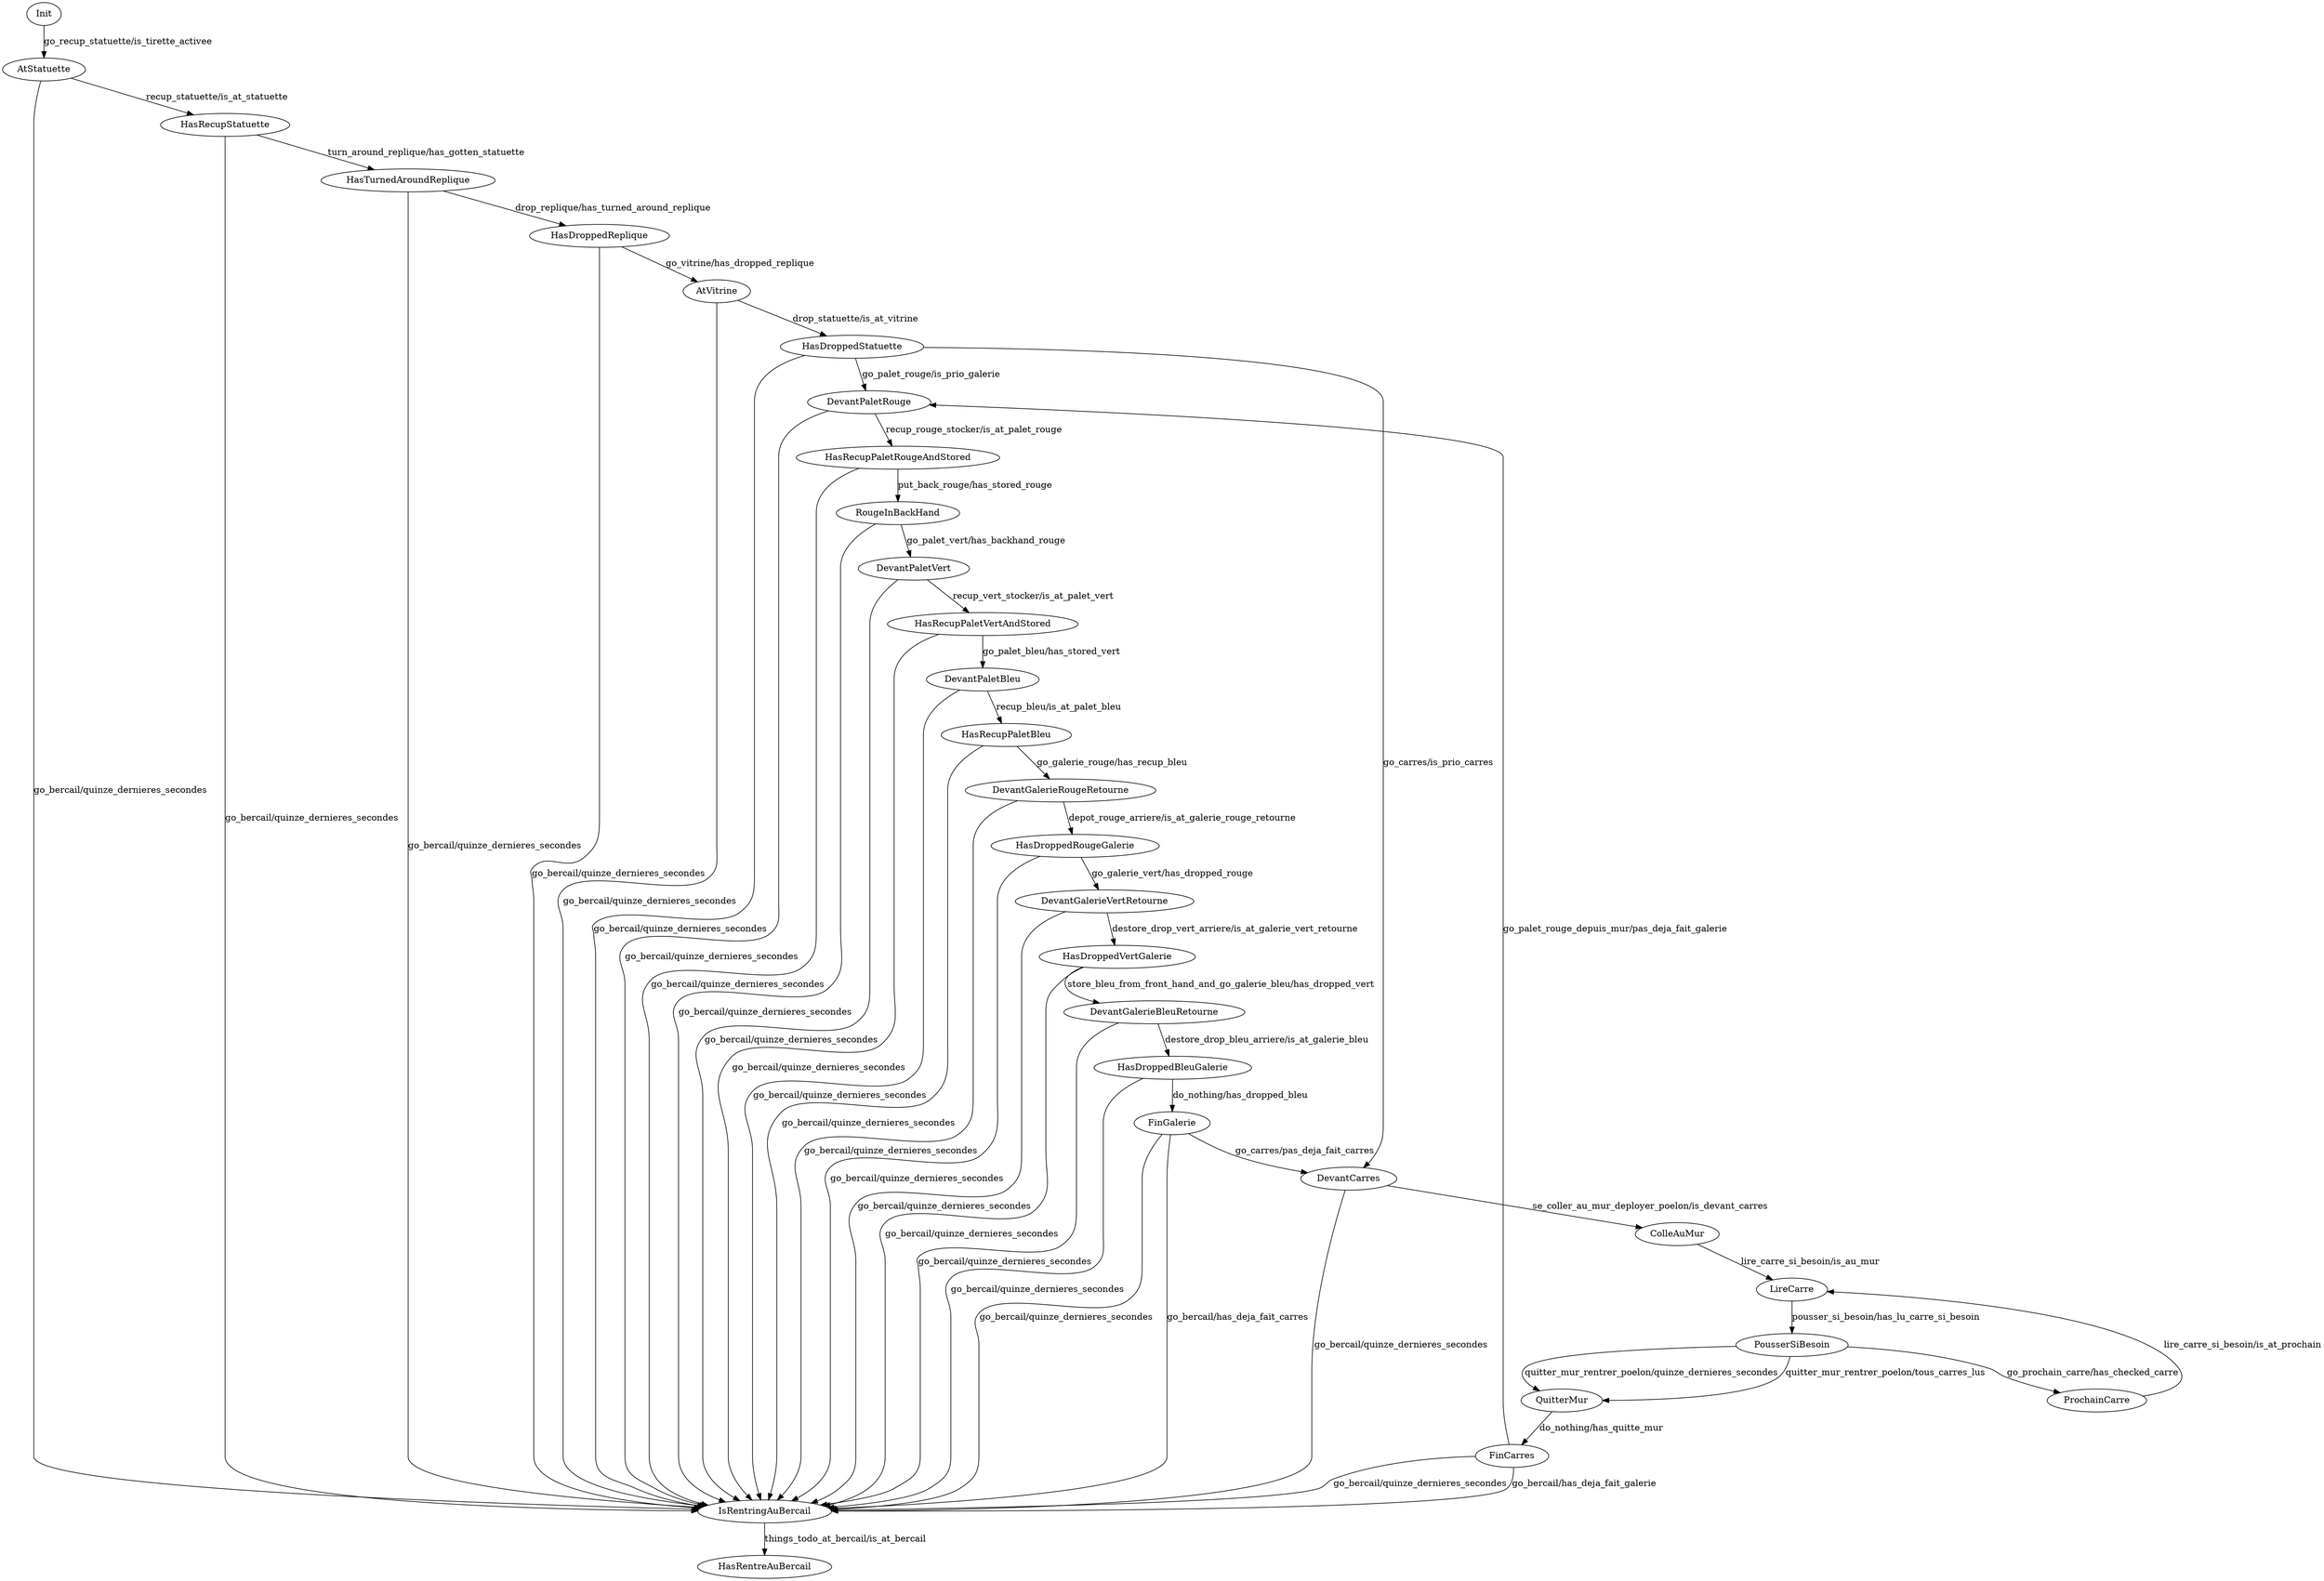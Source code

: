 //init Init
digraph EnacStrat {
    Init [comment="on_init"]
    //retour au bercail en cas de pb de temps
    {AtStatuette HasRecupStatuette HasTurnedAroundReplique HasDroppedReplique AtVitrine HasDroppedStatuette
        DevantPaletRouge HasRecupPaletRougeAndStored RougeInBackHand DevantPaletVert HasRecupPaletVertAndStored DevantPaletBleu HasRecupPaletBleu
        DevantGalerieRougeRetourne HasDroppedRougeGalerie DevantGalerieVertRetourne HasDroppedVertGalerie DevantGalerieBleuRetourne HasDroppedBleuGalerie FinGalerie
        DevantCarres FinCarres
    } -> IsRentringAuBercail
        [label="go_bercail/quinze_dernieres_secondes"]
    
    PousserSiBesoin -> QuitterMur
        [label="quitter_mur_rentrer_poelon/quinze_dernieres_secondes"]
    
    IsRentringAuBercail -> HasRentreAuBercail [label="things_todo_at_bercail/is_at_bercail"]

    //sequence: depot de la replique et recuperation de la statuette
    Init -> AtStatuette
        [label="go_recup_statuette/is_tirette_activee"]
    AtStatuette -> HasRecupStatuette
        [label="recup_statuette/is_at_statuette"]
    HasRecupStatuette -> HasTurnedAroundReplique
        [label="turn_around_replique/has_gotten_statuette"]
    HasTurnedAroundReplique -> HasDroppedReplique
        [label="drop_replique/has_turned_around_replique"]
    HasDroppedReplique -> AtVitrine
        [label="go_vitrine/has_dropped_replique"]
    AtVitrine -> HasDroppedStatuette
        [label="drop_statuette/is_at_vitrine"]
    
    //sequence: recuperation des palets et depot sur la galerie
    //recuperation des 3 palets
    HasDroppedStatuette -> DevantPaletRouge
        [label="go_palet_rouge/is_prio_galerie"]
    DevantPaletRouge -> HasRecupPaletRougeAndStored
        [label="recup_rouge_stocker/is_at_palet_rouge"]
    HasRecupPaletRougeAndStored -> RougeInBackHand
        [label="put_back_rouge/has_stored_rouge"]
    RougeInBackHand -> DevantPaletVert
        [label="go_palet_vert/has_backhand_rouge"]
    DevantPaletVert -> HasRecupPaletVertAndStored
        [label="recup_vert_stocker/is_at_palet_vert"]
    HasRecupPaletVertAndStored -> DevantPaletBleu
        [label="go_palet_bleu/has_stored_vert"]
    DevantPaletBleu -> HasRecupPaletBleu
        [label="recup_bleu/is_at_palet_bleu"]
    //depot des palets sur la galerie
    HasRecupPaletBleu -> DevantGalerieRougeRetourne
        [label="go_galerie_rouge/has_recup_bleu"]
    DevantGalerieRougeRetourne -> HasDroppedRougeGalerie
        [label="depot_rouge_arriere/is_at_galerie_rouge_retourne"]
    HasDroppedRougeGalerie -> DevantGalerieVertRetourne
        [label="go_galerie_vert/has_dropped_rouge"]
    DevantGalerieVertRetourne -> HasDroppedVertGalerie
        [label="destore_drop_vert_arriere/is_at_galerie_vert_retourne"]
    HasDroppedVertGalerie -> DevantGalerieBleuRetourne
        [label="store_bleu_from_front_hand_and_go_galerie_bleu/has_dropped_vert"]
    DevantGalerieBleuRetourne -> HasDroppedBleuGalerie
        [label="destore_drop_bleu_arriere/is_at_galerie_bleu"]
    HasDroppedBleuGalerie -> FinGalerie
        [label="do_nothing/has_dropped_bleu"]

    FinGalerie -> DevantCarres
        [label="go_carres/pas_deja_fait_carres"]
    FinGalerie -> IsRentringAuBercail
        [label="go_bercail/has_deja_fait_carres"]
    

    //sequence: carres de fouille
    HasDroppedStatuette -> DevantCarres
        [label="go_carres/is_prio_carres"]
    DevantCarres -> ColleAuMur
        [label="se_coller_au_mur_deployer_poelon/is_devant_carres"]
    ColleAuMur -> LireCarre
        [label="lire_carre_si_besoin/is_au_mur"]
    LireCarre -> PousserSiBesoin
        [label="pousser_si_besoin/has_lu_carre_si_besoin"]
    PousserSiBesoin -> ProchainCarre
        [label="go_prochain_carre/has_checked_carre"]
    ProchainCarre -> LireCarre
        [label="lire_carre_si_besoin/is_at_prochain"]
    PousserSiBesoin -> QuitterMur
        [label="quitter_mur_rentrer_poelon/tous_carres_lus"]
    QuitterMur -> FinCarres
        [label="do_nothing/has_quitte_mur"]
    
    FinCarres -> IsRentringAuBercail
        [label="go_bercail/has_deja_fait_galerie"]
    FinCarres -> DevantPaletRouge
        [label="go_palet_rouge_depuis_mur/pas_deja_fait_galerie"]
}